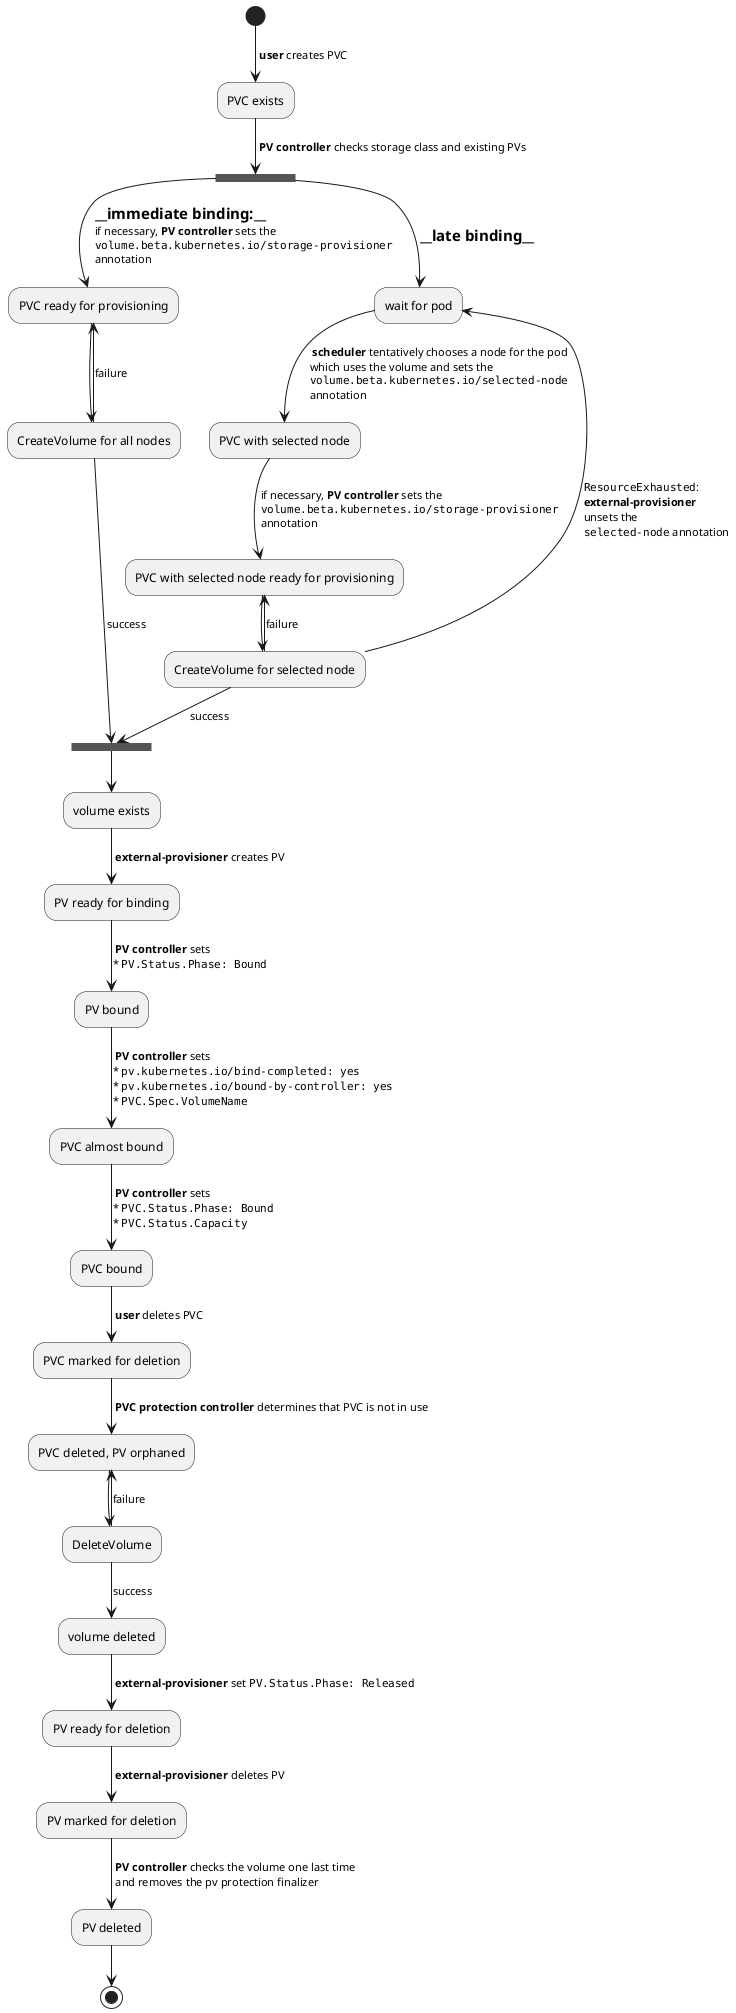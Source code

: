 @startuml
(*) -->[ **user** creates PVC ] "PVC exists"
-->[ **PV controller** checks storage class and existing PVs ] ==B1==

==B1== -->[= __immediate binding:__\lif necessary, **PV controller** sets the\l""volume.beta.kubernetes.io/storage-provisioner""\lannotation] "PVC ready for provisioning" as PVC_READY_IMMEDIATE
  -->"CreateVolume for all nodes" as CREATE_VOLUME_ALL
  -->[failure] "PVC_READY_IMMEDIATE"
  CREATE_VOLUME_ALL -->[success] ==B2==

==B1== -->[= __late binding__] "wait for pod" as POD
  -->[ **scheduler** tentatively chooses a node for the pod\lwhich uses the volume and sets the\l""volume.beta.kubernetes.io/selected-node""\lannotation ] "PVC with selected node" as PVC_SELECTED
  -->[if necessary, **PV controller** sets the\l""volume.beta.kubernetes.io/storage-provisioner""\lannotation ] "PVC with selected node ready for provisioning" as PVC_SELECTED_READY
  --> "CreateVolume for selected node" as CREATE_VOLUME_SELECTED
  -->[""ResourceExhausted"":\l**external-provisioner**\lunsets the\l""selected-node"" annotation] "POD"
  CREATE_VOLUME_SELECTED -->[failure] "PVC_SELECTED_READY"
  CREATE_VOLUME_SELECTED -->[success] ==B2==

==B2== --> "volume exists" as VOLUME_EXISTS
-->[ **external-provisioner** creates PV ] "PV ready for binding"
-->[ **PV controller** sets\l* ""PV.Status.Phase: Bound"" ] "PV bound"
-->[ **PV controller** sets\l* ""pv.kubernetes.io/bind-completed: yes""\l* ""pv.kubernetes.io/bound-by-controller: yes""\l* ""PVC.Spec.VolumeName""] "PVC almost bound"
-->[ **PV controller** sets\l* ""PVC.Status.Phase: Bound""\l* ""PVC.Status.Capacity"" ] "PVC bound"
-->[ **user** deletes PVC ] "PVC marked for deletion"
-->[ **PVC protection controller** determines that PVC is not in use ] "PVC deleted, PV orphaned" as VOLUME_READY_FOR_DELETION
--> "DeleteVolume"
DeleteVolume -->[failure] VOLUME_READY_FOR_DELETION
DeleteVolume -->[success] "volume deleted"
-->[ **external-provisioner** set ""PV.Status.Phase: Released"" ] "PV ready for deletion" as PV_READY_FOR_DELETION
-->[ **external-provisioner** deletes PV ] "PV marked for deletion"
-->[ **PV controller** checks the volume one last time\l and removes the pv protection finalizer ] "PV deleted"
--> (*)
@enduml
